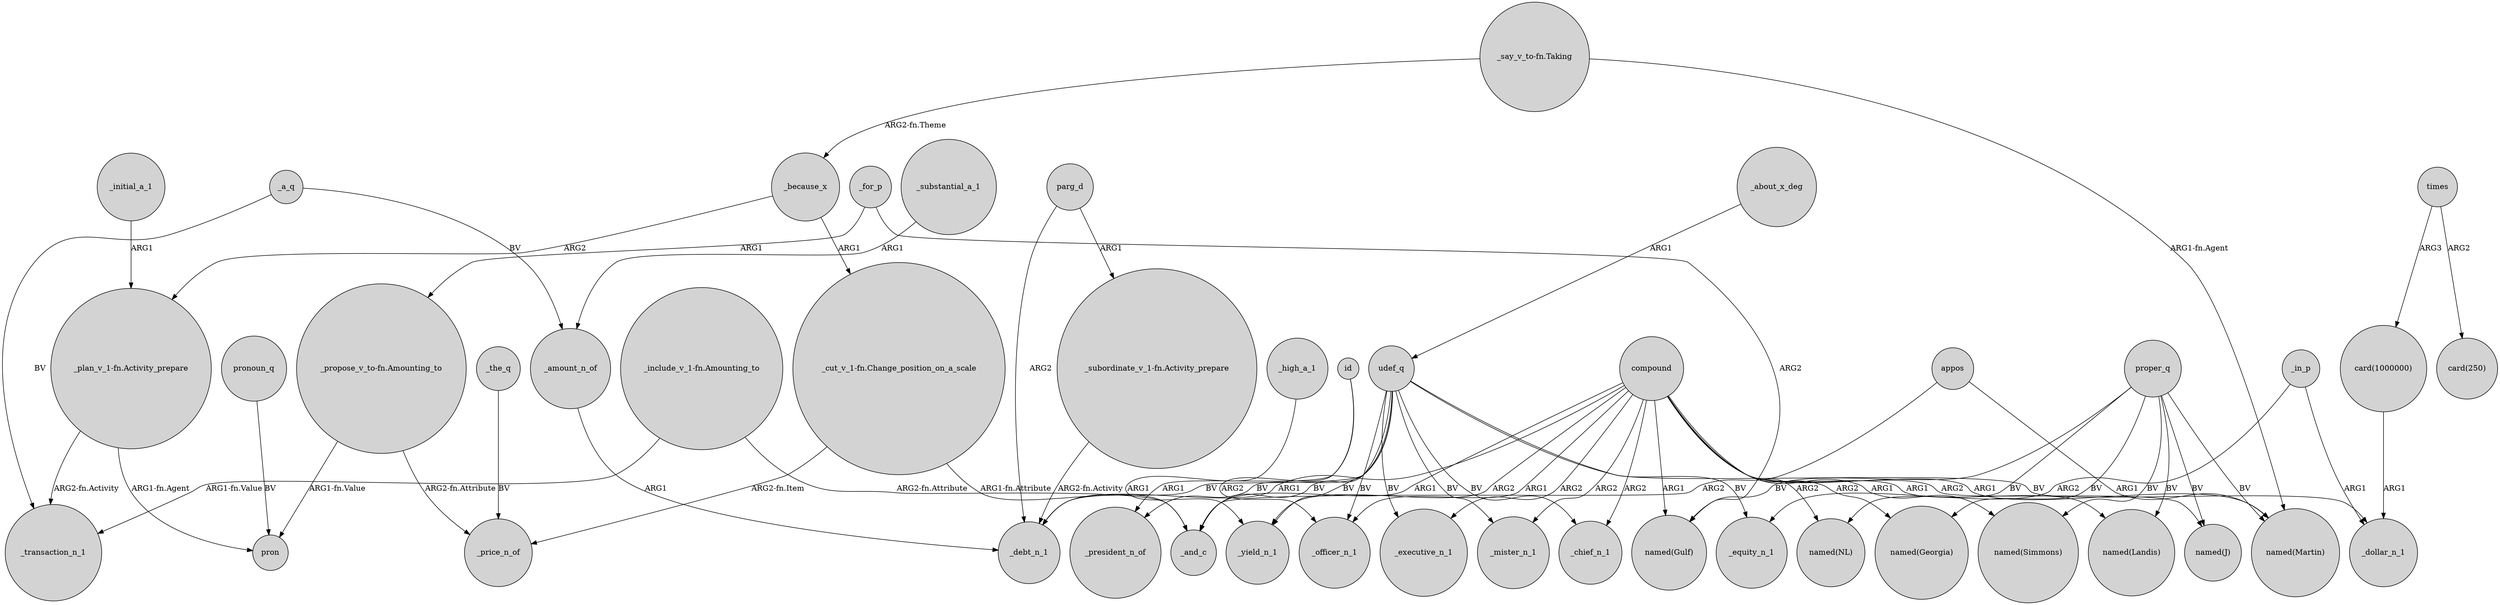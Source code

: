 digraph {
	node [shape=circle style=filled]
	"_cut_v_1-fn.Change_position_on_a_scale" -> _price_n_of [label="ARG2-fn.Item"]
	udef_q -> _president_n_of [label=BV]
	appos -> "named(Martin)" [label=ARG1]
	compound -> "named(Georgia)" [label=ARG2]
	compound -> _chief_n_1 [label=ARG2]
	"_say_v_to-fn.Taking" -> "named(Martin)" [label="ARG1-fn.Agent"]
	compound -> _officer_n_1 [label=ARG1]
	_amount_n_of -> _debt_n_1 [label=ARG1]
	_a_q -> _transaction_n_1 [label=BV]
	udef_q -> _dollar_n_1 [label=BV]
	"_propose_v_to-fn.Amounting_to" -> _price_n_of [label="ARG2-fn.Attribute"]
	parg_d -> _debt_n_1 [label=ARG2]
	compound -> "named(Landis)" [label=ARG1]
	compound -> "named(J)" [label=ARG2]
	"_include_v_1-fn.Amounting_to" -> _and_c [label="ARG2-fn.Attribute"]
	udef_q -> _executive_n_1 [label=BV]
	"_include_v_1-fn.Amounting_to" -> _transaction_n_1 [label="ARG1-fn.Value"]
	_for_p -> "named(Gulf)" [label=ARG2]
	_in_p -> _dollar_n_1 [label=ARG1]
	_substantial_a_1 -> _amount_n_of [label=ARG1]
	"_propose_v_to-fn.Amounting_to" -> pron [label="ARG1-fn.Value"]
	compound -> _and_c [label=ARG1]
	udef_q -> _yield_n_1 [label=BV]
	_a_q -> _amount_n_of [label=BV]
	_about_x_deg -> udef_q [label=ARG1]
	_in_p -> _equity_n_1 [label=ARG2]
	proper_q -> "named(J)" [label=BV]
	proper_q -> "named(Martin)" [label=BV]
	udef_q -> _and_c [label=BV]
	compound -> "named(Simmons)" [label=ARG1]
	times -> "card(1000000)" [label=ARG3]
	udef_q -> _mister_n_1 [label=BV]
	compound -> "named(Martin)" [label=ARG1]
	udef_q -> _officer_n_1 [label=BV]
	_high_a_1 -> _yield_n_1 [label=ARG1]
	id -> _officer_n_1 [label=ARG2]
	"_plan_v_1-fn.Activity_prepare" -> pron [label="ARG1-fn.Agent"]
	parg_d -> "_subordinate_v_1-fn.Activity_prepare" [label=ARG1]
	proper_q -> "named(Gulf)" [label=BV]
	_the_q -> _price_n_of [label=BV]
	proper_q -> "named(Landis)" [label=BV]
	id -> _president_n_of [label=ARG1]
	compound -> "named(NL)" [label=ARG2]
	udef_q -> _equity_n_1 [label=BV]
	compound -> "named(Gulf)" [label=ARG1]
	udef_q -> _chief_n_1 [label=BV]
	compound -> _mister_n_1 [label=ARG2]
	appos -> _and_c [label=ARG2]
	_because_x -> "_cut_v_1-fn.Change_position_on_a_scale" [label=ARG1]
	"card(1000000)" -> _dollar_n_1 [label=ARG1]
	"_say_v_to-fn.Taking" -> _because_x [label="ARG2-fn.Theme"]
	pronoun_q -> pron [label=BV]
	proper_q -> "named(NL)" [label=BV]
	_because_x -> "_plan_v_1-fn.Activity_prepare" [label=ARG2]
	"_plan_v_1-fn.Activity_prepare" -> _transaction_n_1 [label="ARG2-fn.Activity"]
	proper_q -> "named(Simmons)" [label=BV]
	compound -> _executive_n_1 [label=ARG2]
	_initial_a_1 -> "_plan_v_1-fn.Activity_prepare" [label=ARG1]
	"_subordinate_v_1-fn.Activity_prepare" -> _debt_n_1 [label="ARG2-fn.Activity"]
	udef_q -> _debt_n_1 [label=BV]
	compound -> _yield_n_1 [label=ARG2]
	proper_q -> "named(Georgia)" [label=BV]
	compound -> _debt_n_1 [label=ARG1]
	"_cut_v_1-fn.Change_position_on_a_scale" -> _and_c [label="ARG1-fn.Attribute"]
	times -> "card(250)" [label=ARG2]
	_for_p -> "_propose_v_to-fn.Amounting_to" [label=ARG1]
}
